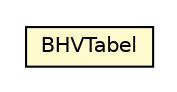 #!/usr/local/bin/dot
#
# Class diagram 
# Generated by UMLGraph version R5_6-24-gf6e263 (http://www.umlgraph.org/)
#

digraph G {
	edge [fontname="Helvetica",fontsize=10,labelfontname="Helvetica",labelfontsize=10];
	node [fontname="Helvetica",fontsize=10,shape=plaintext];
	nodesep=0.25;
	ranksep=0.5;
	// nl.egem.stuf.sector.bg._0204.BHVTabel
	c40248 [label=<<table title="nl.egem.stuf.sector.bg._0204.BHVTabel" border="0" cellborder="1" cellspacing="0" cellpadding="2" port="p" bgcolor="lemonChiffon" href="./BHVTabel.html">
		<tr><td><table border="0" cellspacing="0" cellpadding="1">
<tr><td align="center" balign="center"> BHVTabel </td></tr>
		</table></td></tr>
		</table>>, URL="./BHVTabel.html", fontname="Helvetica", fontcolor="black", fontsize=10.0];
}

